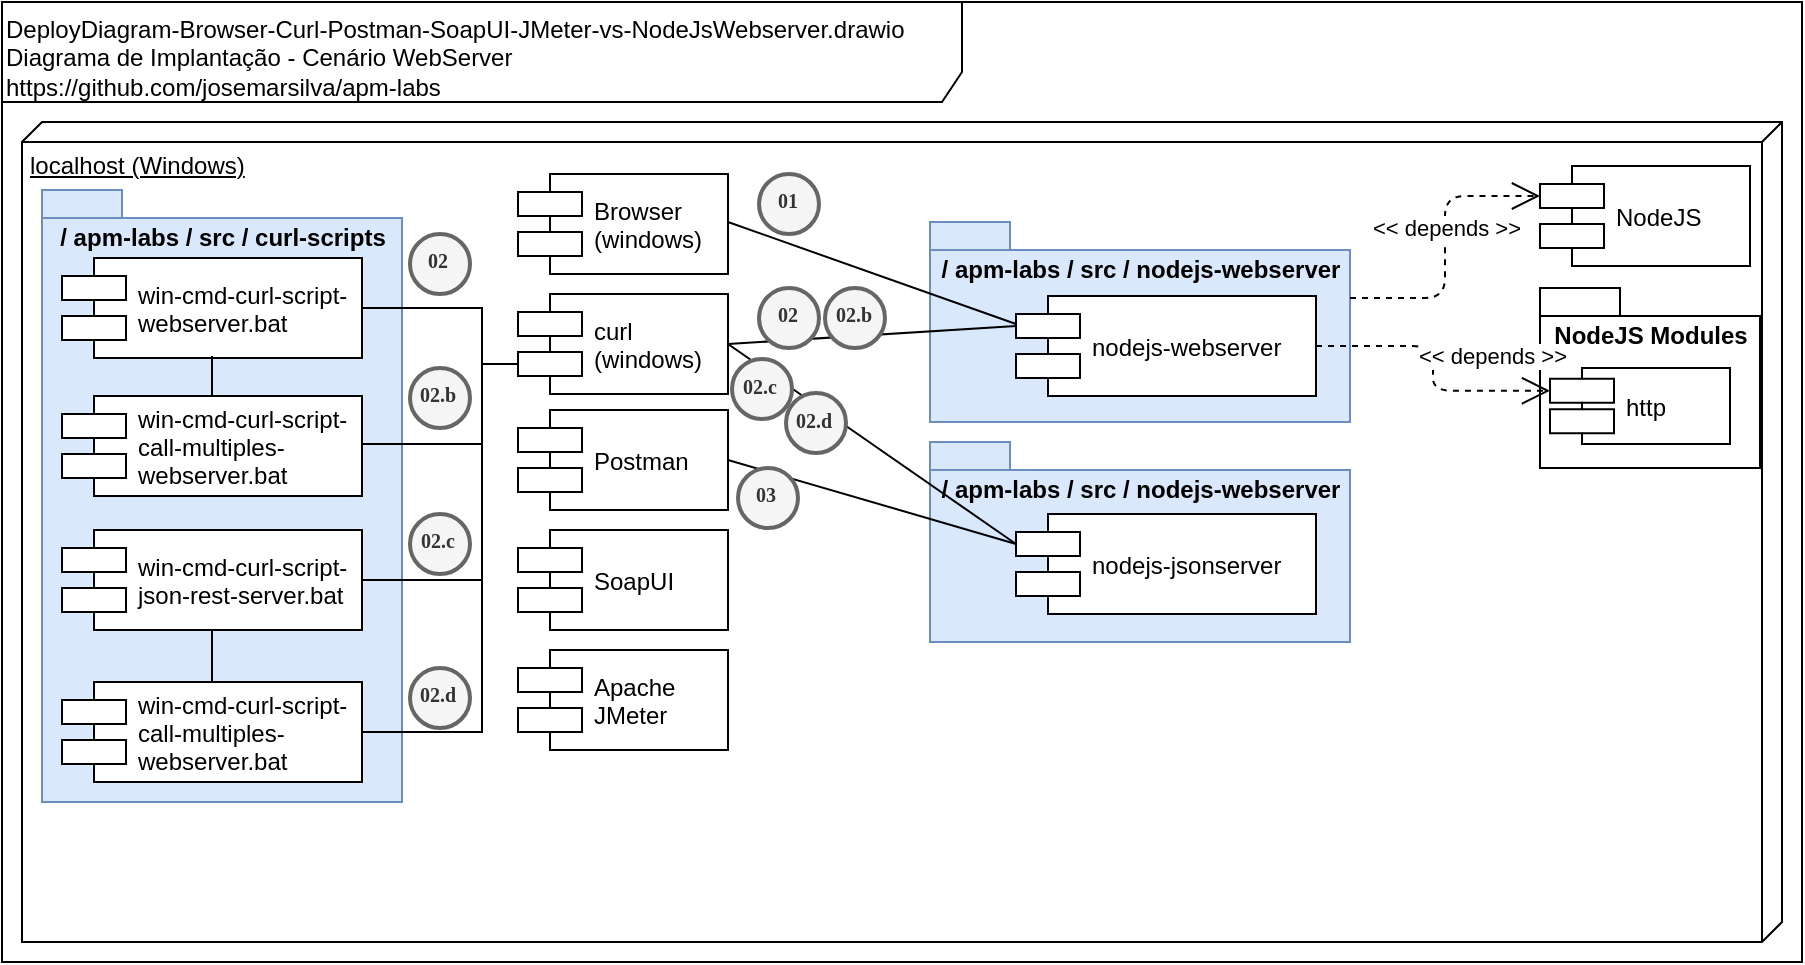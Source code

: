 <mxfile version="13.8.6" type="device"><diagram id="fMGpiNhVeqn0YMsLJxzh" name="Página-1"><mxGraphModel dx="868" dy="534" grid="1" gridSize="10" guides="1" tooltips="1" connect="1" arrows="1" fold="1" page="1" pageScale="1" pageWidth="827" pageHeight="1169" math="0" shadow="0"><root><mxCell id="0"/><mxCell id="1" parent="0"/><mxCell id="6OetropUeBoLzL2Sj7KS-1" value="DeployDiagram-Browser-Curl-Postman-SoapUI-JMeter-vs-NodeJsWebserver.drawio&lt;br&gt;Diagrama de Implantação - Cenário WebServer&lt;br&gt;https://github.com/josemarsilva/apm-labs" style="shape=umlFrame;whiteSpace=wrap;html=1;width=480;height=50;verticalAlign=top;align=left;" parent="1" vertex="1"><mxGeometry x="10" y="10" width="900" height="480" as="geometry"/></mxCell><mxCell id="NNuIQbcpsFkkkyfnrant-1" value="localhost (Windows)" style="verticalAlign=top;align=left;spacingTop=8;spacingLeft=2;spacingRight=12;shape=cube;size=10;direction=south;fontStyle=4;html=1;" parent="1" vertex="1"><mxGeometry x="20" y="70" width="880" height="410" as="geometry"/></mxCell><mxCell id="NNZBl5WkjfhokOAMAo1q-1" value="curl&#10;(windows)" style="shape=component;align=left;spacingLeft=36;" parent="1" vertex="1"><mxGeometry x="268" y="156" width="105" height="50" as="geometry"/></mxCell><mxCell id="NNZBl5WkjfhokOAMAo1q-3" value="Postman" style="shape=component;align=left;spacingLeft=36;" parent="1" vertex="1"><mxGeometry x="268" y="214" width="105" height="50" as="geometry"/></mxCell><mxCell id="NNZBl5WkjfhokOAMAo1q-9" value="Browser&#10;(windows)" style="shape=component;align=left;spacingLeft=36;" parent="1" vertex="1"><mxGeometry x="268" y="96" width="105" height="50" as="geometry"/></mxCell><mxCell id="sU54DYiHVUZqzpJf_cmD-1" value="SoapUI" style="shape=component;align=left;spacingLeft=36;" parent="1" vertex="1"><mxGeometry x="268" y="274" width="105" height="50" as="geometry"/></mxCell><mxCell id="sU54DYiHVUZqzpJf_cmD-12" value="/ apm-labs / src /&amp;nbsp;&lt;span style=&quot;text-align: left&quot;&gt;nodejs-webserver&lt;/span&gt;" style="shape=folder;fontStyle=1;spacingTop=10;tabWidth=40;tabHeight=14;tabPosition=left;html=1;verticalAlign=top;fillColor=#dae8fc;strokeColor=#6c8ebf;" parent="1" vertex="1"><mxGeometry x="474" y="120" width="210" height="100" as="geometry"/></mxCell><mxCell id="Sp__seTJtsgpFQb4pxF6-1" value="nodejs-webserver" style="shape=component;align=left;spacingLeft=36;" parent="1" vertex="1"><mxGeometry x="517" y="157" width="150" height="50" as="geometry"/></mxCell><mxCell id="RKz5HLyoTOvOQySvFV-G-1" value="Apache&#10;JMeter" style="shape=component;align=left;spacingLeft=36;" parent="1" vertex="1"><mxGeometry x="268" y="334" width="105" height="50" as="geometry"/></mxCell><mxCell id="RKz5HLyoTOvOQySvFV-G-4" value="01" style="ellipse;whiteSpace=wrap;html=1;aspect=fixed;strokeWidth=2;fontFamily=Tahoma;spacingBottom=4;spacingRight=2;fontStyle=1;fillColor=#f5f5f5;strokeColor=#666666;fontColor=#333333;fontSize=10;" parent="1" vertex="1"><mxGeometry x="388.5" y="96" width="30" height="30" as="geometry"/></mxCell><mxCell id="Em1lKmLKE0vgMBtkGXBS-1" value="NodeJS" style="shape=component;align=left;spacingLeft=36;" parent="1" vertex="1"><mxGeometry x="779" y="92" width="105" height="50" as="geometry"/></mxCell><mxCell id="XQUK02rkX7_kuVGHJoDt-2" value="NodeJS Modules" style="shape=folder;fontStyle=1;spacingTop=10;tabWidth=40;tabHeight=14;tabPosition=left;html=1;verticalAlign=top;" parent="1" vertex="1"><mxGeometry x="779" y="153" width="110" height="90" as="geometry"/></mxCell><mxCell id="XQUK02rkX7_kuVGHJoDt-3" value="http" style="shape=component;align=left;spacingLeft=36;" parent="1" vertex="1"><mxGeometry x="784" y="193" width="90" height="38" as="geometry"/></mxCell><mxCell id="XQUK02rkX7_kuVGHJoDt-1" value="&amp;lt;&amp;lt; depends &amp;gt;&amp;gt;" style="endArrow=open;endSize=12;dashed=1;html=1;exitX=0;exitY=0;exitDx=210;exitDy=38;exitPerimeter=0;entryX=0;entryY=0.3;entryDx=0;entryDy=0;edgeStyle=orthogonalEdgeStyle;" parent="1" source="sU54DYiHVUZqzpJf_cmD-12" target="Em1lKmLKE0vgMBtkGXBS-1" edge="1"><mxGeometry x="0.128" width="160" relative="1" as="geometry"><mxPoint x="1011.5" y="326" as="sourcePoint"/><mxPoint x="934" y="270" as="targetPoint"/><mxPoint as="offset"/></mxGeometry></mxCell><mxCell id="XQUK02rkX7_kuVGHJoDt-5" value="&amp;lt;&amp;lt; depends &amp;gt;&amp;gt;" style="endArrow=open;endSize=12;dashed=1;html=1;exitX=1;exitY=0.5;exitDx=0;exitDy=0;entryX=0;entryY=0.3;entryDx=0;entryDy=0;edgeStyle=orthogonalEdgeStyle;" parent="1" source="Sp__seTJtsgpFQb4pxF6-1" target="XQUK02rkX7_kuVGHJoDt-3" edge="1"><mxGeometry x="-0.161" y="17" width="160" relative="1" as="geometry"><mxPoint x="694" y="182" as="sourcePoint"/><mxPoint x="751.98" y="143" as="targetPoint"/><mxPoint x="12" y="5" as="offset"/></mxGeometry></mxCell><mxCell id="Q5X6cRzZTW7GzW_7UBFF-13" value="/ apm-labs / src /&amp;nbsp;&lt;span style=&quot;text-align: left&quot;&gt;curl-scripts&lt;/span&gt;" style="shape=folder;fontStyle=1;spacingTop=10;tabWidth=40;tabHeight=14;tabPosition=left;html=1;verticalAlign=top;fillColor=#dae8fc;strokeColor=#6c8ebf;" parent="1" vertex="1"><mxGeometry x="30" y="104" width="180" height="306" as="geometry"/></mxCell><mxCell id="kEJXT81QMjlOb7UVhbWa-1" value="win-cmd-curl-script-&#10;webserver.bat" style="shape=component;align=left;spacingLeft=36;" parent="1" vertex="1"><mxGeometry x="40" y="138" width="150" height="50" as="geometry"/></mxCell><mxCell id="kEJXT81QMjlOb7UVhbWa-2" value="02" style="ellipse;whiteSpace=wrap;html=1;aspect=fixed;strokeWidth=2;fontFamily=Tahoma;spacingBottom=4;spacingRight=2;fontStyle=1;fillColor=#f5f5f5;strokeColor=#666666;fontColor=#333333;fontSize=10;" parent="1" vertex="1"><mxGeometry x="214" y="126" width="30" height="30" as="geometry"/></mxCell><mxCell id="KR812frXa-u0jWmew_j2-1" value="" style="rounded=0;orthogonalLoop=1;jettySize=auto;html=1;endArrow=none;endFill=0;fontSize=11;entryX=1;entryY=0.5;entryDx=0;entryDy=0;exitX=0;exitY=0.7;exitDx=0;exitDy=0;edgeStyle=orthogonalEdgeStyle;" parent="1" source="NNZBl5WkjfhokOAMAo1q-1" target="kEJXT81QMjlOb7UVhbWa-1" edge="1"><mxGeometry relative="1" as="geometry"><Array as="points"><mxPoint x="250" y="191"/><mxPoint x="250" y="163"/></Array></mxGeometry></mxCell><mxCell id="OLh-W0fTsCn_S4ZoMkvS-2" style="edgeStyle=orthogonalEdgeStyle;rounded=0;orthogonalLoop=1;jettySize=auto;html=1;endArrow=none;endFill=0;entryX=0.5;entryY=1;entryDx=0;entryDy=0;" parent="1" source="OLh-W0fTsCn_S4ZoMkvS-1" target="kEJXT81QMjlOb7UVhbWa-1" edge="1"><mxGeometry relative="1" as="geometry"/></mxCell><mxCell id="OLh-W0fTsCn_S4ZoMkvS-1" value="win-cmd-curl-script-&#10;call-multiples-&#10;webserver.bat" style="shape=component;align=left;spacingLeft=36;" parent="1" vertex="1"><mxGeometry x="40" y="207" width="150" height="50" as="geometry"/></mxCell><mxCell id="OLh-W0fTsCn_S4ZoMkvS-3" value="" style="rounded=0;orthogonalLoop=1;jettySize=auto;html=1;endArrow=none;endFill=0;fontSize=11;entryX=1;entryY=0.5;entryDx=0;entryDy=0;edgeStyle=orthogonalEdgeStyle;exitX=0;exitY=0.7;exitDx=0;exitDy=0;" parent="1" source="NNZBl5WkjfhokOAMAo1q-1" target="OLh-W0fTsCn_S4ZoMkvS-1" edge="1"><mxGeometry relative="1" as="geometry"><Array as="points"><mxPoint x="250" y="191"/><mxPoint x="250" y="231"/></Array><mxPoint x="295" y="191" as="sourcePoint"/><mxPoint x="200" y="173" as="targetPoint"/></mxGeometry></mxCell><mxCell id="OLh-W0fTsCn_S4ZoMkvS-4" value="02.b" style="ellipse;whiteSpace=wrap;html=1;aspect=fixed;strokeWidth=2;fontFamily=Tahoma;spacingBottom=4;spacingRight=2;fontStyle=1;fillColor=#f5f5f5;strokeColor=#666666;fontColor=#333333;fontSize=10;" parent="1" vertex="1"><mxGeometry x="214" y="193" width="30" height="30" as="geometry"/></mxCell><mxCell id="4_Z752zB9frTkoR919It-1" value="/ apm-labs / src /&amp;nbsp;&lt;span style=&quot;text-align: left&quot;&gt;nodejs-webserver&lt;/span&gt;" style="shape=folder;fontStyle=1;spacingTop=10;tabWidth=40;tabHeight=14;tabPosition=left;html=1;verticalAlign=top;fillColor=#dae8fc;strokeColor=#6c8ebf;" vertex="1" parent="1"><mxGeometry x="474" y="230" width="210" height="100" as="geometry"/></mxCell><mxCell id="4_Z752zB9frTkoR919It-2" value="nodejs-jsonserver" style="shape=component;align=left;spacingLeft=36;" vertex="1" parent="1"><mxGeometry x="517" y="266" width="150" height="50" as="geometry"/></mxCell><mxCell id="4_Z752zB9frTkoR919It-4" style="edgeStyle=orthogonalEdgeStyle;rounded=0;orthogonalLoop=1;jettySize=auto;html=1;entryX=0;entryY=0.7;entryDx=0;entryDy=0;endArrow=none;endFill=0;" edge="1" parent="1" source="4_Z752zB9frTkoR919It-3" target="NNZBl5WkjfhokOAMAo1q-1"><mxGeometry relative="1" as="geometry"><Array as="points"><mxPoint x="250" y="299"/><mxPoint x="250" y="191"/></Array></mxGeometry></mxCell><mxCell id="4_Z752zB9frTkoR919It-3" value="win-cmd-curl-script-&#10;json-rest-server.bat" style="shape=component;align=left;spacingLeft=36;" vertex="1" parent="1"><mxGeometry x="40" y="274" width="150" height="50" as="geometry"/></mxCell><mxCell id="4_Z752zB9frTkoR919It-5" value="02.c" style="ellipse;whiteSpace=wrap;html=1;aspect=fixed;strokeWidth=2;fontFamily=Tahoma;spacingBottom=4;spacingRight=2;fontStyle=1;fillColor=#f5f5f5;strokeColor=#666666;fontColor=#333333;fontSize=10;" vertex="1" parent="1"><mxGeometry x="214" y="266" width="30" height="30" as="geometry"/></mxCell><mxCell id="4_Z752zB9frTkoR919It-7" style="edgeStyle=orthogonalEdgeStyle;rounded=0;orthogonalLoop=1;jettySize=auto;html=1;endArrow=none;endFill=0;" edge="1" parent="1" source="4_Z752zB9frTkoR919It-6" target="4_Z752zB9frTkoR919It-3"><mxGeometry relative="1" as="geometry"/></mxCell><mxCell id="4_Z752zB9frTkoR919It-6" value="win-cmd-curl-script-&#10;call-multiples-&#10;webserver.bat" style="shape=component;align=left;spacingLeft=36;" vertex="1" parent="1"><mxGeometry x="40" y="350" width="150" height="50" as="geometry"/></mxCell><mxCell id="4_Z752zB9frTkoR919It-8" style="rounded=0;orthogonalLoop=1;jettySize=auto;html=1;entryX=0;entryY=0.7;entryDx=0;entryDy=0;endArrow=none;endFill=0;exitX=1;exitY=0.5;exitDx=0;exitDy=0;edgeStyle=orthogonalEdgeStyle;" edge="1" parent="1" source="4_Z752zB9frTkoR919It-6" target="NNZBl5WkjfhokOAMAo1q-1"><mxGeometry relative="1" as="geometry"><mxPoint x="200" y="309" as="sourcePoint"/><mxPoint x="295" y="201" as="targetPoint"/><Array as="points"><mxPoint x="250" y="375"/><mxPoint x="250" y="191"/></Array></mxGeometry></mxCell><mxCell id="4_Z752zB9frTkoR919It-9" value="02.d" style="ellipse;whiteSpace=wrap;html=1;aspect=fixed;strokeWidth=2;fontFamily=Tahoma;spacingBottom=4;spacingRight=2;fontStyle=1;fillColor=#f5f5f5;strokeColor=#666666;fontColor=#333333;fontSize=10;" vertex="1" parent="1"><mxGeometry x="214" y="343" width="30" height="30" as="geometry"/></mxCell><mxCell id="4_Z752zB9frTkoR919It-20" value="" style="endArrow=none;startArrow=none;endFill=0;startFill=0;html=1;exitX=1;exitY=0.5;exitDx=0;exitDy=0;entryX=0;entryY=0.3;entryDx=0;entryDy=0;rounded=0;" edge="1" parent="1"><mxGeometry width="160" relative="1" as="geometry"><mxPoint x="373" y="120" as="sourcePoint"/><mxPoint x="517" y="171" as="targetPoint"/></mxGeometry></mxCell><mxCell id="4_Z752zB9frTkoR919It-23" value="" style="endArrow=none;startArrow=none;endFill=0;startFill=0;html=1;exitX=1;exitY=0.5;exitDx=0;exitDy=0;entryX=0;entryY=0.3;entryDx=0;entryDy=0;rounded=0;" edge="1" parent="1" source="NNZBl5WkjfhokOAMAo1q-1" target="Sp__seTJtsgpFQb4pxF6-1"><mxGeometry width="160" relative="1" as="geometry"><mxPoint x="383" y="130" as="sourcePoint"/><mxPoint x="527" y="181" as="targetPoint"/></mxGeometry></mxCell><mxCell id="4_Z752zB9frTkoR919It-24" value="" style="endArrow=none;startArrow=none;endFill=0;startFill=0;html=1;exitX=1;exitY=0.5;exitDx=0;exitDy=0;entryX=0;entryY=0.3;entryDx=0;entryDy=0;rounded=0;" edge="1" parent="1" source="NNZBl5WkjfhokOAMAo1q-1" target="4_Z752zB9frTkoR919It-2"><mxGeometry width="160" relative="1" as="geometry"><mxPoint x="383" y="191" as="sourcePoint"/><mxPoint x="527" y="182" as="targetPoint"/></mxGeometry></mxCell><mxCell id="4_Z752zB9frTkoR919It-25" value="02" style="ellipse;whiteSpace=wrap;html=1;aspect=fixed;strokeWidth=2;fontFamily=Tahoma;spacingBottom=4;spacingRight=2;fontStyle=1;fillColor=#f5f5f5;strokeColor=#666666;fontColor=#333333;fontSize=10;" vertex="1" parent="1"><mxGeometry x="388.5" y="153" width="30" height="30" as="geometry"/></mxCell><mxCell id="4_Z752zB9frTkoR919It-26" value="02.c" style="ellipse;whiteSpace=wrap;html=1;aspect=fixed;strokeWidth=2;fontFamily=Tahoma;spacingBottom=4;spacingRight=2;fontStyle=1;fillColor=#f5f5f5;strokeColor=#666666;fontColor=#333333;fontSize=10;" vertex="1" parent="1"><mxGeometry x="375" y="188.5" width="30" height="30" as="geometry"/></mxCell><mxCell id="4_Z752zB9frTkoR919It-13" value="02.b" style="ellipse;whiteSpace=wrap;html=1;aspect=fixed;strokeWidth=2;fontFamily=Tahoma;spacingBottom=4;spacingRight=2;fontStyle=1;fillColor=#f5f5f5;strokeColor=#666666;fontColor=#333333;fontSize=10;" vertex="1" parent="1"><mxGeometry x="421.5" y="153" width="30" height="30" as="geometry"/></mxCell><mxCell id="4_Z752zB9frTkoR919It-28" value="02.d" style="ellipse;whiteSpace=wrap;html=1;aspect=fixed;strokeWidth=2;fontFamily=Tahoma;spacingBottom=4;spacingRight=2;fontStyle=1;fillColor=#f5f5f5;strokeColor=#666666;fontColor=#333333;fontSize=10;" vertex="1" parent="1"><mxGeometry x="402" y="205.5" width="30" height="30" as="geometry"/></mxCell><mxCell id="4_Z752zB9frTkoR919It-30" value="" style="endArrow=none;startArrow=none;endFill=0;startFill=0;html=1;exitX=1;exitY=0.5;exitDx=0;exitDy=0;entryX=0;entryY=0.3;entryDx=0;entryDy=0;rounded=0;" edge="1" parent="1" source="NNZBl5WkjfhokOAMAo1q-3" target="4_Z752zB9frTkoR919It-2"><mxGeometry width="160" relative="1" as="geometry"><mxPoint x="383" y="191" as="sourcePoint"/><mxPoint x="527" y="291" as="targetPoint"/></mxGeometry></mxCell><mxCell id="4_Z752zB9frTkoR919It-31" value="03" style="ellipse;whiteSpace=wrap;html=1;aspect=fixed;strokeWidth=2;fontFamily=Tahoma;spacingBottom=4;spacingRight=2;fontStyle=1;fillColor=#f5f5f5;strokeColor=#666666;fontColor=#333333;fontSize=10;" vertex="1" parent="1"><mxGeometry x="378" y="243" width="30" height="30" as="geometry"/></mxCell></root></mxGraphModel></diagram></mxfile>
